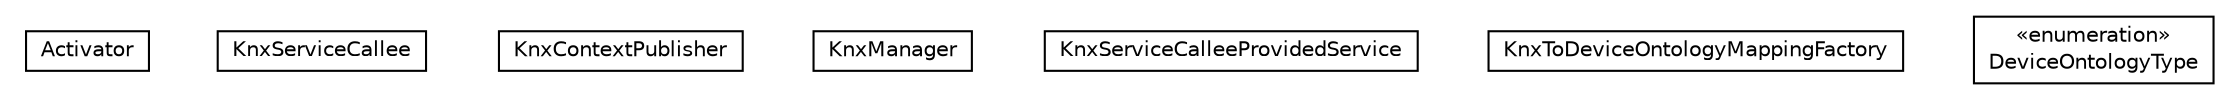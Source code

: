 #!/usr/local/bin/dot
#
# Class diagram 
# Generated by UMLGraph version R5_6-24-gf6e263 (http://www.umlgraph.org/)
#

digraph G {
	edge [fontname="Helvetica",fontsize=10,labelfontname="Helvetica",labelfontsize=10];
	node [fontname="Helvetica",fontsize=10,shape=plaintext];
	nodesep=0.25;
	ranksep=0.5;
	// org.universAAL.lddi.knx.exporter.Activator
	c827858 [label=<<table title="org.universAAL.lddi.knx.exporter.Activator" border="0" cellborder="1" cellspacing="0" cellpadding="2" port="p" href="./Activator.html">
		<tr><td><table border="0" cellspacing="0" cellpadding="1">
<tr><td align="center" balign="center"> Activator </td></tr>
		</table></td></tr>
		</table>>, URL="./Activator.html", fontname="Helvetica", fontcolor="black", fontsize=10.0];
	// org.universAAL.lddi.knx.exporter.KnxServiceCallee
	c827859 [label=<<table title="org.universAAL.lddi.knx.exporter.KnxServiceCallee" border="0" cellborder="1" cellspacing="0" cellpadding="2" port="p" href="./KnxServiceCallee.html">
		<tr><td><table border="0" cellspacing="0" cellpadding="1">
<tr><td align="center" balign="center"> KnxServiceCallee </td></tr>
		</table></td></tr>
		</table>>, URL="./KnxServiceCallee.html", fontname="Helvetica", fontcolor="black", fontsize=10.0];
	// org.universAAL.lddi.knx.exporter.KnxContextPublisher
	c827860 [label=<<table title="org.universAAL.lddi.knx.exporter.KnxContextPublisher" border="0" cellborder="1" cellspacing="0" cellpadding="2" port="p" href="./KnxContextPublisher.html">
		<tr><td><table border="0" cellspacing="0" cellpadding="1">
<tr><td align="center" balign="center"> KnxContextPublisher </td></tr>
		</table></td></tr>
		</table>>, URL="./KnxContextPublisher.html", fontname="Helvetica", fontcolor="black", fontsize=10.0];
	// org.universAAL.lddi.knx.exporter.KnxManager
	c827861 [label=<<table title="org.universAAL.lddi.knx.exporter.KnxManager" border="0" cellborder="1" cellspacing="0" cellpadding="2" port="p" href="./KnxManager.html">
		<tr><td><table border="0" cellspacing="0" cellpadding="1">
<tr><td align="center" balign="center"> KnxManager </td></tr>
		</table></td></tr>
		</table>>, URL="./KnxManager.html", fontname="Helvetica", fontcolor="black", fontsize=10.0];
	// org.universAAL.lddi.knx.exporter.KnxServiceCalleeProvidedService
	c827862 [label=<<table title="org.universAAL.lddi.knx.exporter.KnxServiceCalleeProvidedService" border="0" cellborder="1" cellspacing="0" cellpadding="2" port="p" href="./KnxServiceCalleeProvidedService.html">
		<tr><td><table border="0" cellspacing="0" cellpadding="1">
<tr><td align="center" balign="center"> KnxServiceCalleeProvidedService </td></tr>
		</table></td></tr>
		</table>>, URL="./KnxServiceCalleeProvidedService.html", fontname="Helvetica", fontcolor="black", fontsize=10.0];
	// org.universAAL.lddi.knx.exporter.KnxToDeviceOntologyMappingFactory
	c827863 [label=<<table title="org.universAAL.lddi.knx.exporter.KnxToDeviceOntologyMappingFactory" border="0" cellborder="1" cellspacing="0" cellpadding="2" port="p" href="./KnxToDeviceOntologyMappingFactory.html">
		<tr><td><table border="0" cellspacing="0" cellpadding="1">
<tr><td align="center" balign="center"> KnxToDeviceOntologyMappingFactory </td></tr>
		</table></td></tr>
		</table>>, URL="./KnxToDeviceOntologyMappingFactory.html", fontname="Helvetica", fontcolor="black", fontsize=10.0];
	// org.universAAL.lddi.knx.exporter.KnxToDeviceOntologyMappingFactory.DeviceOntologyType
	c827864 [label=<<table title="org.universAAL.lddi.knx.exporter.KnxToDeviceOntologyMappingFactory.DeviceOntologyType" border="0" cellborder="1" cellspacing="0" cellpadding="2" port="p" href="./KnxToDeviceOntologyMappingFactory.DeviceOntologyType.html">
		<tr><td><table border="0" cellspacing="0" cellpadding="1">
<tr><td align="center" balign="center"> &#171;enumeration&#187; </td></tr>
<tr><td align="center" balign="center"> DeviceOntologyType </td></tr>
		</table></td></tr>
		</table>>, URL="./KnxToDeviceOntologyMappingFactory.DeviceOntologyType.html", fontname="Helvetica", fontcolor="black", fontsize=10.0];
}

